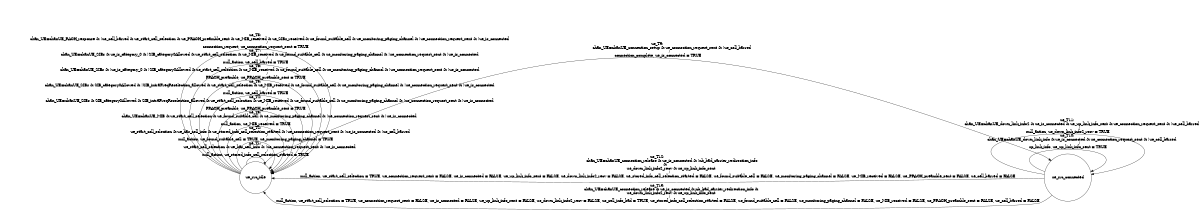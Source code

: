 digraph UE{
rankdir = LR;
size = "8,5"
node [shape = circle, label="ue_rrc_idle"]ue_rrc_idle;
node [shape = circle, label="ue_rrc_connected"]ue_rrc_connected;
ue_rrc_idle -> ue_rrc_idle [label = "ue_T1: 
                         ue_start_cell_selection & ue_has_cell_info & !ue_connection_request_sent & !ue_is_connected 
                    /
null_action, ue_stored_info_cell_selection_started = TRUE"]
ue_rrc_idle -> ue_rrc_idle [label = "ue_T2: 
                         ue_start_cell_selection & ue_has_cell_info & ue_stored_info_cell_selection_started & !ue_connection_request_sent & !ue_is_connected & !ue_cell_barred
                    /
null_action, ue_found_suitable_cell = TRUE, ue_monitoring_paging_channel = TRUE"]
ue_rrc_idle -> ue_rrc_idle [label = "ue_T3: 
                        chan_UE=chanUE_MIB & ue_start_cell_selection & ue_found_suitable_cell & ue_monitoring_paging_channel & !ue_connection_request_sent & !ue_is_connected 
                    /
null_action, ue_MIB_received = TRUE"]
ue_rrc_idle -> ue_rrc_idle [label = "ue_T4: 
                         chan_UE=chanUE_SIBs & SIB_category0Allowed & SIB_intraFreqReselection_allowed & ue_start_cell_selection & ue_MIB_received & ue_found_suitable_cell & ue_monitoring_paging_channel & !ue_connection_request_sent & !ue_is_connected 
                    /
PRACH_preamble, ue_PRACH_preamble_sent = TRUE"]
ue_rrc_idle -> ue_rrc_idle [label = "ue_T5: 
                         chan_UE=chanUE_SIBs & SIB_category0Allowed & !SIB_intraFreqReselection_allowed & ue_start_cell_selection & ue_MIB_received & ue_found_suitable_cell & ue_monitoring_paging_channel & !ue_connection_request_sent & !ue_is_connected 
                    /
null_action, ue_cell_barred = TRUE"]
ue_rrc_idle -> ue_rrc_idle [label = "ue_T6: 
                         chan_UE=chanUE_SIBs & !ue_is_category_0 & !SIB_category0Allowed & ue_start_cell_selection & ue_MIB_received & ue_found_suitable_cell & ue_monitoring_paging_channel & !ue_connection_request_sent & !ue_is_connected 
                    /
PRACH_preamble, ue_PRACH_preamble_sent = TRUE"]
ue_rrc_idle -> ue_rrc_idle [label = "ue_T7: 
                         chan_UE=chanUE_SIBs & ue_is_category_0 & !SIB_category0Allowed & ue_start_cell_selection & ue_MIB_received & ue_found_suitable_cell & ue_monitoring_paging_channel & !ue_connection_request_sent & !ue_is_connected 
                    /
null_action, ue_cell_barred = TRUE"]
ue_rrc_idle -> ue_rrc_idle [label = "ue_T8: 
                         chan_UE=chanUE_RACH_response & !ue_cell_barred & ue_start_cell_selection & ue_PRACH_preamble_sent & ue_MIB_received & ue_SIBs_received & ue_found_suitable_cell & ue_monitoring_paging_channel & !ue_connection_request_sent & !ue_is_connected 
                    /
connection_request, ue_connection_request_sent = TRUE"]
ue_rrc_idle -> ue_rrc_connected [label = "ue_T9: 
                        chan_UE=chanUE_connection_setup & ue_connection_request_sent & !ue_cell_barred
                    /
connection_complete, ue_is_connected = TRUE"]
ue_rrc_connected -> ue_rrc_connected [label = "ue_T10: 
                        chan_UE=chanUE_down_link_info & ue_is_connected & ue_connection_request_sent & !ue_cell_barred
                    /
up_link_info, ue_up_link_info_sent = TRUE"]
ue_rrc_connected -> ue_rrc_connected [label = "ue_T11: 
                        chan_UE=chanUE_down_link_info2 & ue_is_connected & ue_up_link_info_sent & ue_connection_request_sent & !ue_cell_barred
                    /
null_action, ue_down_link_info2_recv = TRUE"]
ue_rrc_connected -> ue_rrc_idle [label = "ue_T12: 
                        chan_UE=chanUE_connection_release & ue_is_connected & !nb_bad_carrier_redirection_info
             & 
                        ue_down_link_info2_recv & ue_up_link_info_sent 
                    /
null_action, ue_start_cell_selection = TRUE, ue_connection_request_sent = FALSE, ue_is_connected = FALSE, ue_up_link_info_sent = FALSE, ue_down_link_info2_recv = FALSE, ue_stored_info_cell_selection_started = FALSE, ue_found_suitable_cell = FALSE, ue_monitoring_paging_channel = FALSE, ue_MIB_received = FALSE, ue_PRACH_preamble_sent = FALSE, ue_cell_barred = FALSE"]
ue_rrc_connected -> ue_rrc_idle [label = "ue_T13: 
                        chan_UE=chanUE_connection_release & ue_is_connected & nb_bad_carrier_redirection_info & 
                        ue_down_link_info2_recv & ue_up_link_info_sent 
                    /
null_action, ue_start_cell_selection = TRUE, ue_connection_request_sent = FALSE, ue_is_connected = FALSE, ue_up_link_info_sent = FALSE, ue_down_link_info2_recv = FALSE, ue_cell_info_bad = TRUE, ue_stored_info_cell_selection_started = FALSE, ue_found_suitable_cell = FALSE, ue_monitoring_paging_channel = FALSE, ue_MIB_received = FALSE, ue_PRACH_preamble_sent = FALSE, ue_cell_barred = FALSE"]
}

